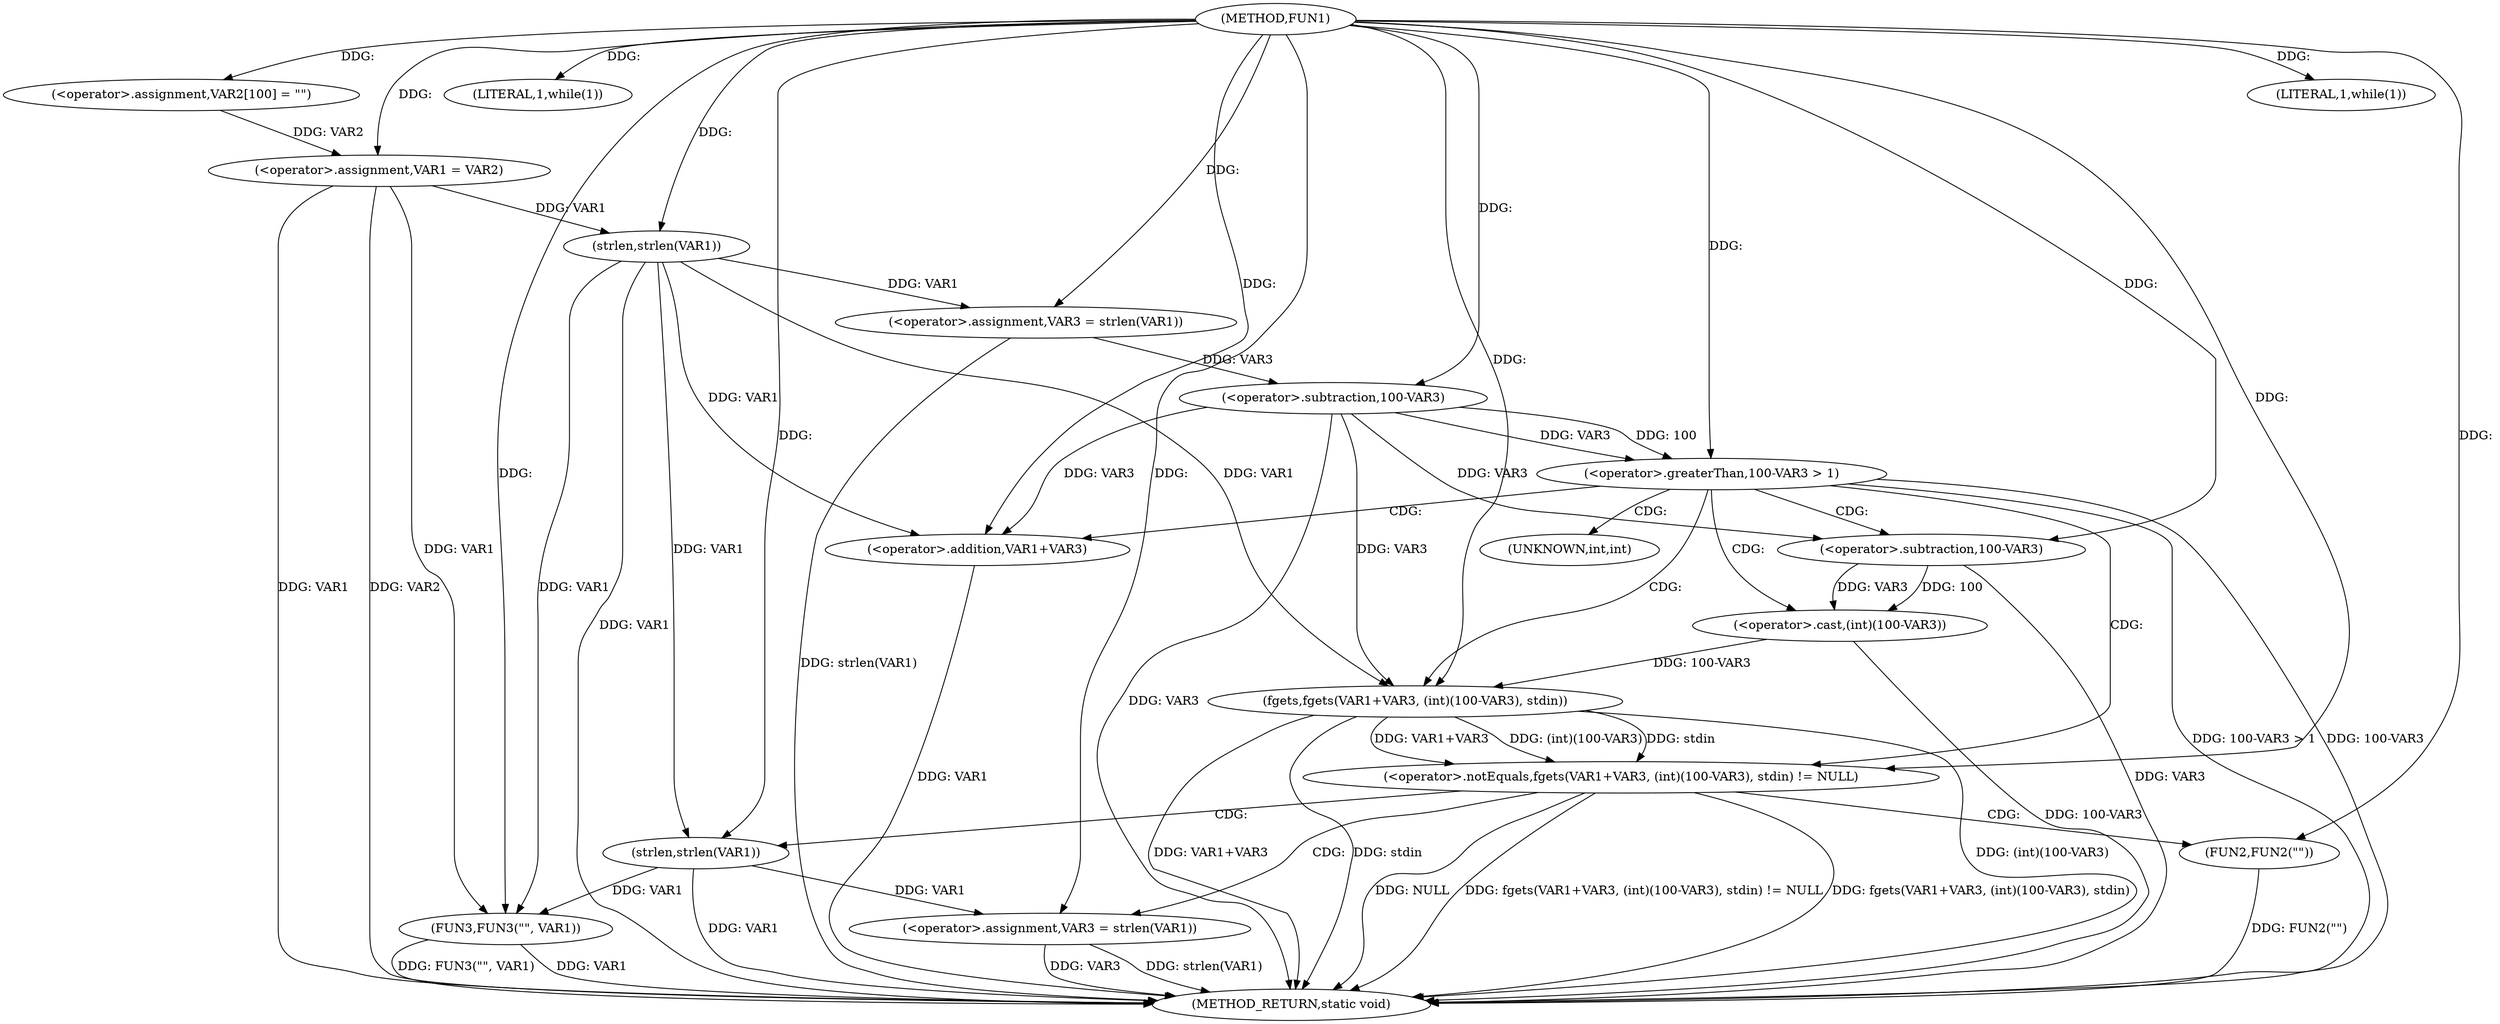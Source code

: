 digraph FUN1 {  
"1000100" [label = "(METHOD,FUN1)" ]
"1000157" [label = "(METHOD_RETURN,static void)" ]
"1000104" [label = "(<operator>.assignment,VAR2[100] = \"\")" ]
"1000107" [label = "(<operator>.assignment,VAR1 = VAR2)" ]
"1000111" [label = "(LITERAL,1,while(1))" ]
"1000115" [label = "(<operator>.assignment,VAR3 = strlen(VAR1))" ]
"1000117" [label = "(strlen,strlen(VAR1))" ]
"1000120" [label = "(<operator>.greaterThan,100-VAR3 > 1)" ]
"1000121" [label = "(<operator>.subtraction,100-VAR3)" ]
"1000127" [label = "(<operator>.notEquals,fgets(VAR1+VAR3, (int)(100-VAR3), stdin) != NULL)" ]
"1000128" [label = "(fgets,fgets(VAR1+VAR3, (int)(100-VAR3), stdin))" ]
"1000129" [label = "(<operator>.addition,VAR1+VAR3)" ]
"1000132" [label = "(<operator>.cast,(int)(100-VAR3))" ]
"1000134" [label = "(<operator>.subtraction,100-VAR3)" ]
"1000140" [label = "(<operator>.assignment,VAR3 = strlen(VAR1))" ]
"1000142" [label = "(strlen,strlen(VAR1))" ]
"1000147" [label = "(FUN2,FUN2(\"\"))" ]
"1000151" [label = "(LITERAL,1,while(1))" ]
"1000153" [label = "(FUN3,FUN3(\"\", VAR1))" ]
"1000133" [label = "(UNKNOWN,int,int)" ]
  "1000115" -> "1000157"  [ label = "DDG: strlen(VAR1)"] 
  "1000129" -> "1000157"  [ label = "DDG: VAR1"] 
  "1000140" -> "1000157"  [ label = "DDG: strlen(VAR1)"] 
  "1000107" -> "1000157"  [ label = "DDG: VAR1"] 
  "1000117" -> "1000157"  [ label = "DDG: VAR1"] 
  "1000120" -> "1000157"  [ label = "DDG: 100-VAR3 > 1"] 
  "1000147" -> "1000157"  [ label = "DDG: FUN2(\"\")"] 
  "1000121" -> "1000157"  [ label = "DDG: VAR3"] 
  "1000128" -> "1000157"  [ label = "DDG: (int)(100-VAR3)"] 
  "1000140" -> "1000157"  [ label = "DDG: VAR3"] 
  "1000128" -> "1000157"  [ label = "DDG: VAR1+VAR3"] 
  "1000153" -> "1000157"  [ label = "DDG: VAR1"] 
  "1000132" -> "1000157"  [ label = "DDG: 100-VAR3"] 
  "1000120" -> "1000157"  [ label = "DDG: 100-VAR3"] 
  "1000127" -> "1000157"  [ label = "DDG: fgets(VAR1+VAR3, (int)(100-VAR3), stdin) != NULL"] 
  "1000153" -> "1000157"  [ label = "DDG: FUN3(\"\", VAR1)"] 
  "1000142" -> "1000157"  [ label = "DDG: VAR1"] 
  "1000134" -> "1000157"  [ label = "DDG: VAR3"] 
  "1000127" -> "1000157"  [ label = "DDG: fgets(VAR1+VAR3, (int)(100-VAR3), stdin)"] 
  "1000127" -> "1000157"  [ label = "DDG: NULL"] 
  "1000128" -> "1000157"  [ label = "DDG: stdin"] 
  "1000107" -> "1000157"  [ label = "DDG: VAR2"] 
  "1000100" -> "1000104"  [ label = "DDG: "] 
  "1000104" -> "1000107"  [ label = "DDG: VAR2"] 
  "1000100" -> "1000107"  [ label = "DDG: "] 
  "1000100" -> "1000111"  [ label = "DDG: "] 
  "1000117" -> "1000115"  [ label = "DDG: VAR1"] 
  "1000100" -> "1000115"  [ label = "DDG: "] 
  "1000107" -> "1000117"  [ label = "DDG: VAR1"] 
  "1000100" -> "1000117"  [ label = "DDG: "] 
  "1000121" -> "1000120"  [ label = "DDG: 100"] 
  "1000121" -> "1000120"  [ label = "DDG: VAR3"] 
  "1000100" -> "1000121"  [ label = "DDG: "] 
  "1000115" -> "1000121"  [ label = "DDG: VAR3"] 
  "1000100" -> "1000120"  [ label = "DDG: "] 
  "1000128" -> "1000127"  [ label = "DDG: VAR1+VAR3"] 
  "1000128" -> "1000127"  [ label = "DDG: (int)(100-VAR3)"] 
  "1000128" -> "1000127"  [ label = "DDG: stdin"] 
  "1000117" -> "1000128"  [ label = "DDG: VAR1"] 
  "1000100" -> "1000128"  [ label = "DDG: "] 
  "1000121" -> "1000128"  [ label = "DDG: VAR3"] 
  "1000117" -> "1000129"  [ label = "DDG: VAR1"] 
  "1000100" -> "1000129"  [ label = "DDG: "] 
  "1000121" -> "1000129"  [ label = "DDG: VAR3"] 
  "1000132" -> "1000128"  [ label = "DDG: 100-VAR3"] 
  "1000134" -> "1000132"  [ label = "DDG: 100"] 
  "1000134" -> "1000132"  [ label = "DDG: VAR3"] 
  "1000100" -> "1000134"  [ label = "DDG: "] 
  "1000121" -> "1000134"  [ label = "DDG: VAR3"] 
  "1000100" -> "1000127"  [ label = "DDG: "] 
  "1000142" -> "1000140"  [ label = "DDG: VAR1"] 
  "1000100" -> "1000140"  [ label = "DDG: "] 
  "1000100" -> "1000142"  [ label = "DDG: "] 
  "1000117" -> "1000142"  [ label = "DDG: VAR1"] 
  "1000100" -> "1000147"  [ label = "DDG: "] 
  "1000100" -> "1000151"  [ label = "DDG: "] 
  "1000100" -> "1000153"  [ label = "DDG: "] 
  "1000107" -> "1000153"  [ label = "DDG: VAR1"] 
  "1000117" -> "1000153"  [ label = "DDG: VAR1"] 
  "1000142" -> "1000153"  [ label = "DDG: VAR1"] 
  "1000120" -> "1000127"  [ label = "CDG: "] 
  "1000120" -> "1000132"  [ label = "CDG: "] 
  "1000120" -> "1000128"  [ label = "CDG: "] 
  "1000120" -> "1000129"  [ label = "CDG: "] 
  "1000120" -> "1000133"  [ label = "CDG: "] 
  "1000120" -> "1000134"  [ label = "CDG: "] 
  "1000127" -> "1000142"  [ label = "CDG: "] 
  "1000127" -> "1000147"  [ label = "CDG: "] 
  "1000127" -> "1000140"  [ label = "CDG: "] 
}
